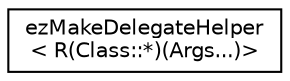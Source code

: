 digraph "Graphical Class Hierarchy"
{
 // LATEX_PDF_SIZE
  edge [fontname="Helvetica",fontsize="10",labelfontname="Helvetica",labelfontsize="10"];
  node [fontname="Helvetica",fontsize="10",shape=record];
  rankdir="LR";
  Node0 [label="ezMakeDelegateHelper\l\< R(Class::*)(Args...)\>",height=0.2,width=0.4,color="black", fillcolor="white", style="filled",URL="$d8/d63/structez_make_delegate_helper_3_01_r_07_class_1_1_5_08_07_args_8_8_8_08_4.htm",tooltip=" "];
}
